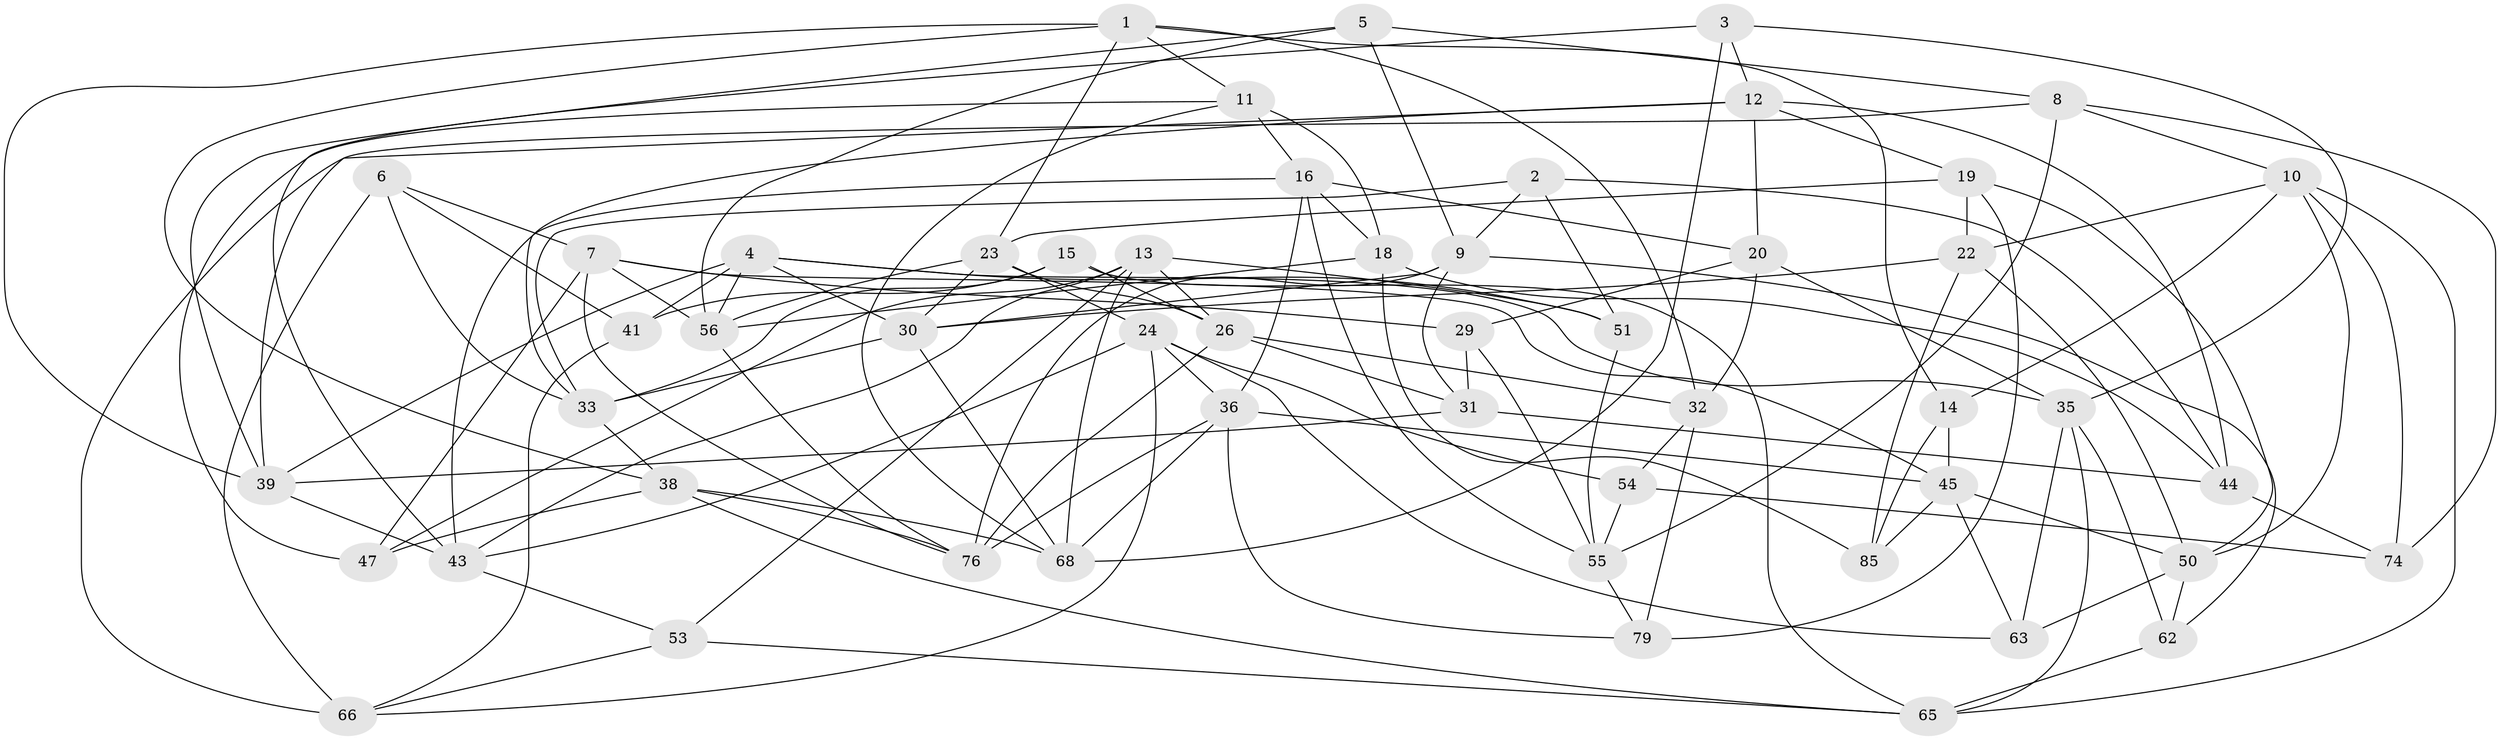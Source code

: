 // Generated by graph-tools (version 1.1) at 2025/52/02/27/25 19:52:28]
// undirected, 52 vertices, 134 edges
graph export_dot {
graph [start="1"]
  node [color=gray90,style=filled];
  1 [super="+28"];
  2;
  3;
  4 [super="+59"];
  5;
  6;
  7 [super="+60"];
  8 [super="+49"];
  9 [super="+17"];
  10 [super="+27"];
  11 [super="+67"];
  12 [super="+87"];
  13 [super="+21"];
  14;
  15;
  16 [super="+78"];
  18 [super="+40"];
  19 [super="+71"];
  20 [super="+25"];
  22 [super="+57"];
  23 [super="+37"];
  24 [super="+34"];
  26 [super="+75"];
  29;
  30 [super="+58"];
  31 [super="+73"];
  32 [super="+82"];
  33 [super="+69"];
  35 [super="+61"];
  36 [super="+80"];
  38 [super="+48"];
  39 [super="+42"];
  41;
  43 [super="+84"];
  44 [super="+64"];
  45 [super="+46"];
  47;
  50 [super="+52"];
  51;
  53;
  54;
  55 [super="+77"];
  56 [super="+86"];
  62;
  63;
  65 [super="+83"];
  66 [super="+70"];
  68 [super="+72"];
  74;
  76 [super="+81"];
  79;
  85;
  1 -- 23;
  1 -- 38;
  1 -- 32;
  1 -- 11;
  1 -- 14;
  1 -- 39;
  2 -- 51;
  2 -- 9;
  2 -- 33;
  2 -- 44;
  3 -- 35;
  3 -- 12;
  3 -- 43;
  3 -- 68;
  4 -- 41;
  4 -- 30;
  4 -- 35;
  4 -- 51;
  4 -- 39;
  4 -- 56;
  5 -- 9;
  5 -- 56;
  5 -- 8;
  5 -- 39;
  6 -- 41;
  6 -- 33;
  6 -- 7;
  6 -- 66;
  7 -- 29;
  7 -- 45;
  7 -- 76;
  7 -- 56;
  7 -- 47;
  8 -- 66 [weight=2];
  8 -- 10;
  8 -- 74;
  8 -- 55;
  9 -- 76;
  9 -- 30;
  9 -- 62;
  9 -- 31;
  10 -- 22;
  10 -- 65;
  10 -- 50;
  10 -- 74;
  10 -- 14;
  11 -- 68;
  11 -- 47;
  11 -- 16;
  11 -- 18 [weight=2];
  12 -- 19;
  12 -- 39;
  12 -- 33;
  12 -- 20;
  12 -- 44;
  13 -- 47;
  13 -- 68;
  13 -- 26;
  13 -- 53;
  13 -- 43;
  13 -- 51;
  14 -- 45;
  14 -- 85;
  15 -- 41;
  15 -- 26;
  15 -- 33;
  15 -- 65;
  16 -- 55;
  16 -- 36;
  16 -- 18;
  16 -- 43;
  16 -- 20;
  18 -- 85;
  18 -- 44;
  18 -- 56;
  19 -- 50;
  19 -- 22 [weight=2];
  19 -- 79;
  19 -- 23;
  20 -- 32 [weight=2];
  20 -- 29;
  20 -- 35;
  22 -- 85;
  22 -- 50;
  22 -- 30;
  23 -- 56;
  23 -- 26;
  23 -- 24;
  23 -- 30;
  24 -- 54;
  24 -- 63;
  24 -- 43;
  24 -- 36;
  24 -- 66;
  26 -- 32;
  26 -- 76;
  26 -- 31;
  29 -- 31;
  29 -- 55;
  30 -- 33;
  30 -- 68;
  31 -- 44 [weight=2];
  31 -- 39;
  32 -- 79;
  32 -- 54;
  33 -- 38;
  35 -- 62;
  35 -- 65;
  35 -- 63;
  36 -- 79;
  36 -- 76;
  36 -- 45;
  36 -- 68;
  38 -- 76;
  38 -- 47;
  38 -- 65;
  38 -- 68;
  39 -- 43;
  41 -- 66;
  43 -- 53;
  44 -- 74;
  45 -- 85;
  45 -- 50;
  45 -- 63;
  50 -- 63;
  50 -- 62;
  51 -- 55;
  53 -- 66;
  53 -- 65;
  54 -- 55;
  54 -- 74;
  55 -- 79;
  56 -- 76;
  62 -- 65;
}
